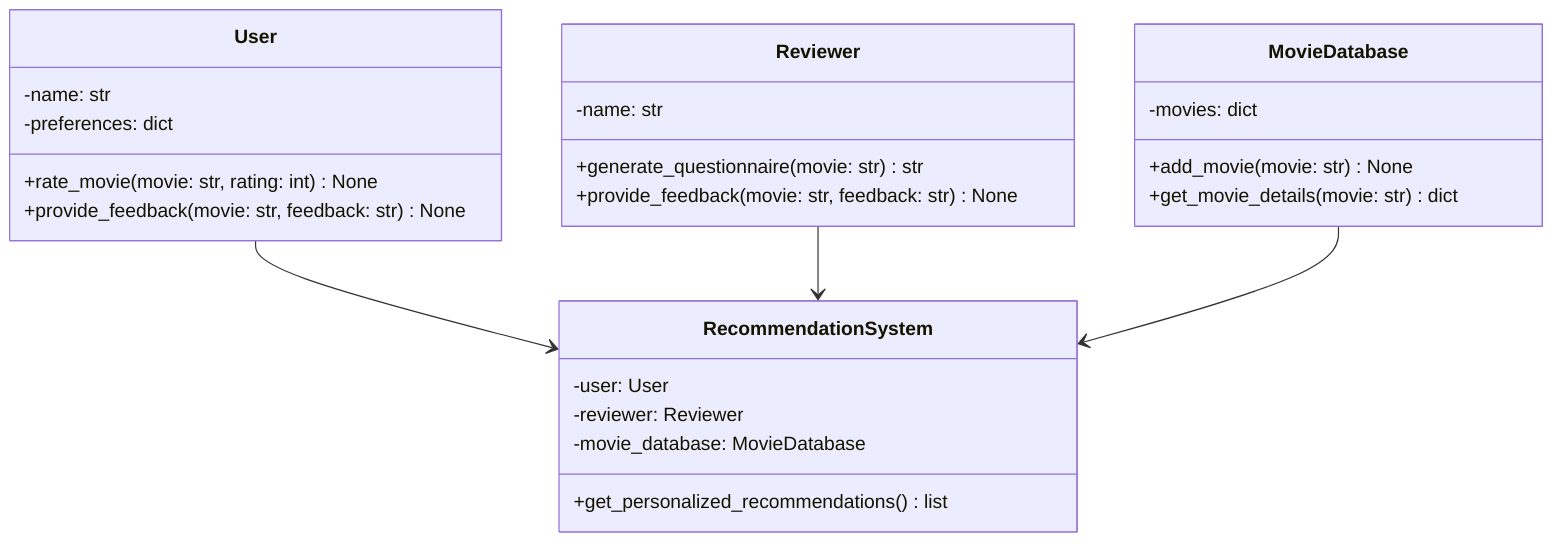 classDiagram
    class User {
        -name: str
        -preferences: dict
        +rate_movie(movie: str, rating: int) None
        +provide_feedback(movie: str, feedback: str) None
    }
    class Reviewer {
        -name: str
        +generate_questionnaire(movie: str) str
        +provide_feedback(movie: str, feedback: str) None
    }
    class MovieDatabase {
        -movies: dict
        +add_movie(movie: str) None
        +get_movie_details(movie: str) dict
    }
    class RecommendationSystem {
        -user: User
        -reviewer: Reviewer
        -movie_database: MovieDatabase
        +get_personalized_recommendations() list
    }
    User --> RecommendationSystem
    Reviewer --> RecommendationSystem
    MovieDatabase --> RecommendationSystem